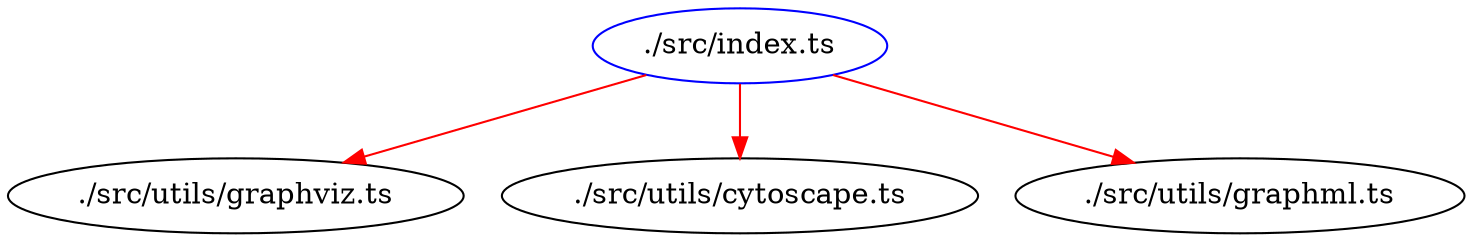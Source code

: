 digraph G {
  "./src/index.ts" [ color = "blue" ];
  "./src/utils/graphviz.ts";
  "./src/utils/cytoscape.ts";
  "./src/utils/graphml.ts";
  "./src/index.ts" -> "./src/utils/graphviz.ts" [ color = "red" ];
  "./src/index.ts" -> "./src/utils/cytoscape.ts" [ color = "red" ];
  "./src/index.ts" -> "./src/utils/graphml.ts" [ color = "red" ];
}
